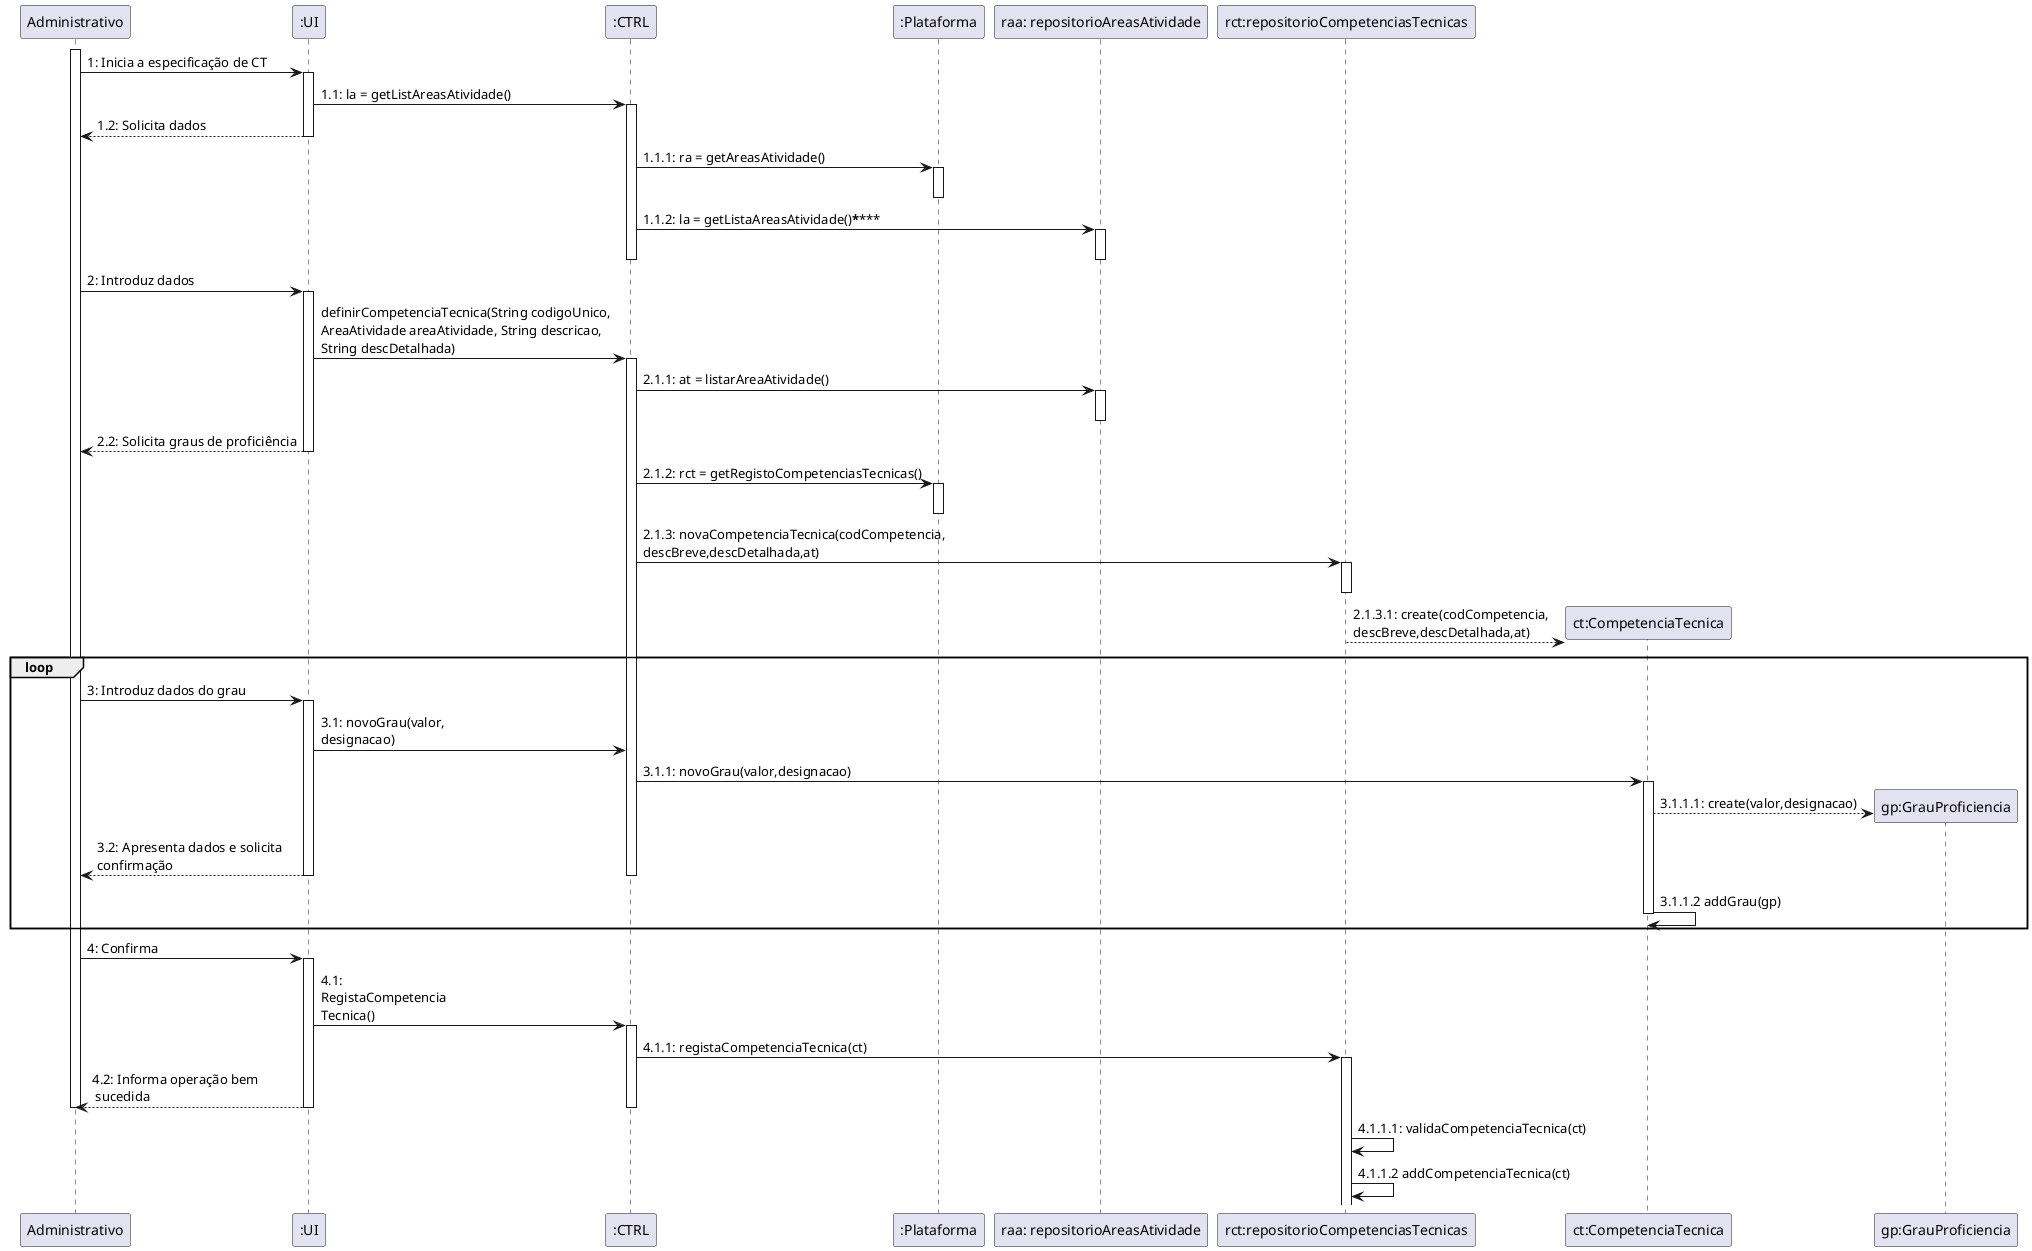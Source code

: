 @startuml
participant Administrativo
activate Administrativo
Administrativo -> ":UI": 1: Inicia a especificação de CT 
activate ":UI"
":UI" -> ":CTRL" : 1.1: la = getListAreasAtividade()
activate ":CTRL"
":UI" --> Administrativo : 1.2: Solicita dados
deactivate ":UI"
":CTRL" -> ":Plataforma" : 1.1.1: ra = getAreasAtividade()
activate ":Plataforma"
deactivate ":Plataforma"
":CTRL" -> "raa: repositorioAreasAtividade" : 1.1.2: la = getListaAreasAtividade()********
activate "raa: repositorioAreasAtividade"
deactivate "raa: repositorioAreasAtividade"
deactivate ":CTRL"
Administrativo -> ":UI": 2: Introduz dados
activate ":UI"
":UI" -> ":CTRL" : definirCompetenciaTecnica(String codigoUnico, \nAreaAtividade areaAtividade, String descricao, \nString descDetalhada)
activate ":CTRL"
":CTRL" -> "raa: repositorioAreasAtividade" : 2.1.1: at = listarAreaAtividade()
activate "raa: repositorioAreasAtividade"
deactivate "raa: repositorioAreasAtividade"
":UI" --> Administrativo : 2.2: Solicita graus de proficiência
deactivate ":UI"
":CTRL" -> ":Plataforma" : 2.1.2: rct = getRegistoCompetenciasTecnicas()
activate ":Plataforma"
deactivate ":Plataforma"
":CTRL" -> "rct:repositorioCompetenciasTecnicas" : 2.1.3: novaCompetenciaTecnica(codCompetencia,\ndescBreve,descDetalhada,at)
activate "rct:repositorioCompetenciasTecnicas"
deactivate "rct:repositorioCompetenciasTecnicas"
"rct:repositorioCompetenciasTecnicas" --> "ct:CompetenciaTecnica" ** : 2.1.3.1: create(codCompetencia,\ndescBreve,descDetalhada,at)
loop
Administrativo -> ":UI": 3: Introduz dados do grau
activate ":UI"
":UI" -> ":CTRL" : 3.1: novoGrau(valor,\ndesignacao)
":CTRL" -> "ct:CompetenciaTecnica" : 3.1.1: novoGrau(valor,designacao)
activate "ct:CompetenciaTecnica"
"ct:CompetenciaTecnica" --> "gp:GrauProficiencia" ** : 3.1.1.1: create(valor,designacao)
":UI" --> Administrativo : 3.2: Apresenta dados e solicita\nconfirmação
deactivate ":UI"
deactivate ":CTRL"
"ct:CompetenciaTecnica" -> "ct:CompetenciaTecnica" : 3.1.1.2 addGrau(gp)
deactivate "ct:CompetenciaTecnica"
end
Administrativo -> ":UI": 4: Confirma
activate ":UI"
":UI" -> ":CTRL" : 4.1: \nRegistaCompetencia\nTecnica()
activate ":CTRL"
":CTRL" -> "rct:repositorioCompetenciasTecnicas" : 4.1.1: registaCompetenciaTecnica(ct)
activate "rct:repositorioCompetenciasTecnicas"
":UI" --> Administrativo : 4.2: Informa operação bem\n sucedida
deactivate ":UI"
deactivate ":CTRL"
deactivate Administrativo
"rct:repositorioCompetenciasTecnicas" -> "rct:repositorioCompetenciasTecnicas" : 4.1.1.1: validaCompetenciaTecnica(ct)
"rct:repositorioCompetenciasTecnicas" -> "rct:repositorioCompetenciasTecnicas" : 4.1.1.2 addCompetenciaTecnica(ct)
@enduml
